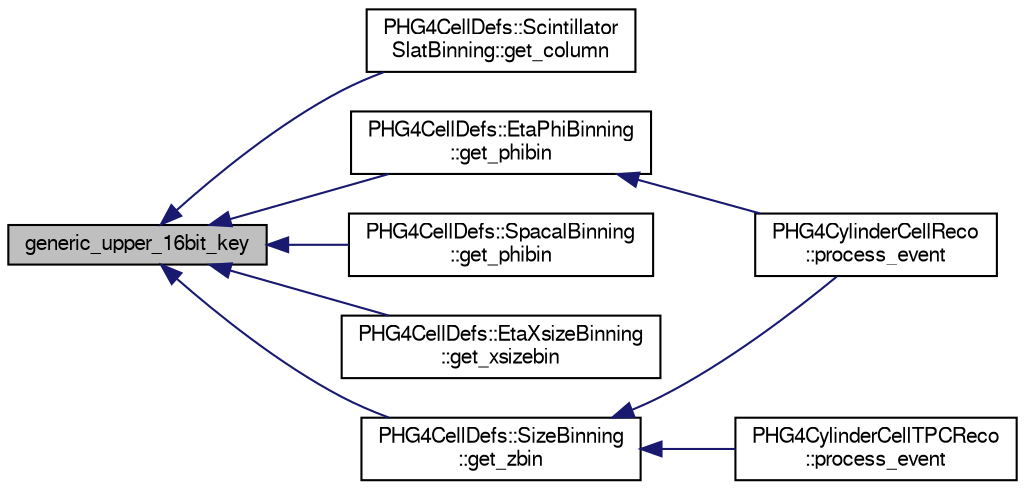 digraph "generic_upper_16bit_key"
{
  bgcolor="transparent";
  edge [fontname="FreeSans",fontsize="10",labelfontname="FreeSans",labelfontsize="10"];
  node [fontname="FreeSans",fontsize="10",shape=record];
  rankdir="LR";
  Node1 [label="generic_upper_16bit_key",height=0.2,width=0.4,color="black", fillcolor="grey75", style="filled" fontcolor="black"];
  Node1 -> Node2 [dir="back",color="midnightblue",fontsize="10",style="solid",fontname="FreeSans"];
  Node2 [label="PHG4CellDefs::Scintillator\lSlatBinning::get_column",height=0.2,width=0.4,color="black",URL="$d4/db9/namespacePHG4CellDefs_1_1ScintillatorSlatBinning.html#a11ce44899f1c54ef53b00665eb538e4a"];
  Node1 -> Node3 [dir="back",color="midnightblue",fontsize="10",style="solid",fontname="FreeSans"];
  Node3 [label="PHG4CellDefs::EtaPhiBinning\l::get_phibin",height=0.2,width=0.4,color="black",URL="$d6/dea/namespacePHG4CellDefs_1_1EtaPhiBinning.html#a3de64a794d1dfb24479801f4f4d24690"];
  Node3 -> Node4 [dir="back",color="midnightblue",fontsize="10",style="solid",fontname="FreeSans"];
  Node4 [label="PHG4CylinderCellReco\l::process_event",height=0.2,width=0.4,color="black",URL="$d5/dd0/classPHG4CylinderCellReco.html#acd9297cbac172c726c8da55f875a824a",tooltip="event processing "];
  Node1 -> Node5 [dir="back",color="midnightblue",fontsize="10",style="solid",fontname="FreeSans"];
  Node5 [label="PHG4CellDefs::SpacalBinning\l::get_phibin",height=0.2,width=0.4,color="black",URL="$d1/d88/namespacePHG4CellDefs_1_1SpacalBinning.html#ad87c6f4f2d75f9391117c5eecee89b3e"];
  Node1 -> Node6 [dir="back",color="midnightblue",fontsize="10",style="solid",fontname="FreeSans"];
  Node6 [label="PHG4CellDefs::EtaXsizeBinning\l::get_xsizebin",height=0.2,width=0.4,color="black",URL="$da/d67/namespacePHG4CellDefs_1_1EtaXsizeBinning.html#a9576ee10aedd36a0b58f797e2a17a0d7"];
  Node1 -> Node7 [dir="back",color="midnightblue",fontsize="10",style="solid",fontname="FreeSans"];
  Node7 [label="PHG4CellDefs::SizeBinning\l::get_zbin",height=0.2,width=0.4,color="black",URL="$d6/d84/namespacePHG4CellDefs_1_1SizeBinning.html#a65969fd6a8d43e6964beefd0d9bbd35e"];
  Node7 -> Node4 [dir="back",color="midnightblue",fontsize="10",style="solid",fontname="FreeSans"];
  Node7 -> Node8 [dir="back",color="midnightblue",fontsize="10",style="solid",fontname="FreeSans"];
  Node8 [label="PHG4CylinderCellTPCReco\l::process_event",height=0.2,width=0.4,color="black",URL="$dc/d94/classPHG4CylinderCellTPCReco.html#a75c377807a2b0585b5bad470cb2cf9f5",tooltip="event processing "];
}
